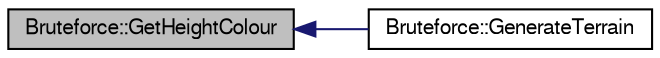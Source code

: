 digraph G
{
  bgcolor="transparent";
  edge [fontname="FreeSans",fontsize=10,labelfontname="FreeSans",labelfontsize=10];
  node [fontname="FreeSans",fontsize=10,shape=record];
  rankdir=LR;
  Node1 [label="Bruteforce::GetHeightColour",height=0.2,width=0.4,color="black", fillcolor="grey75", style="filled" fontcolor="black"];
  Node1 -> Node2 [dir=back,color="midnightblue",fontsize=10,style="solid"];
  Node2 [label="Bruteforce::GenerateTerrain",height=0.2,width=0.4,color="black",URL="$class_bruteforce.html#910463356742edd6703a19b46f4ed359",tooltip="Generates the terrain."];
}
